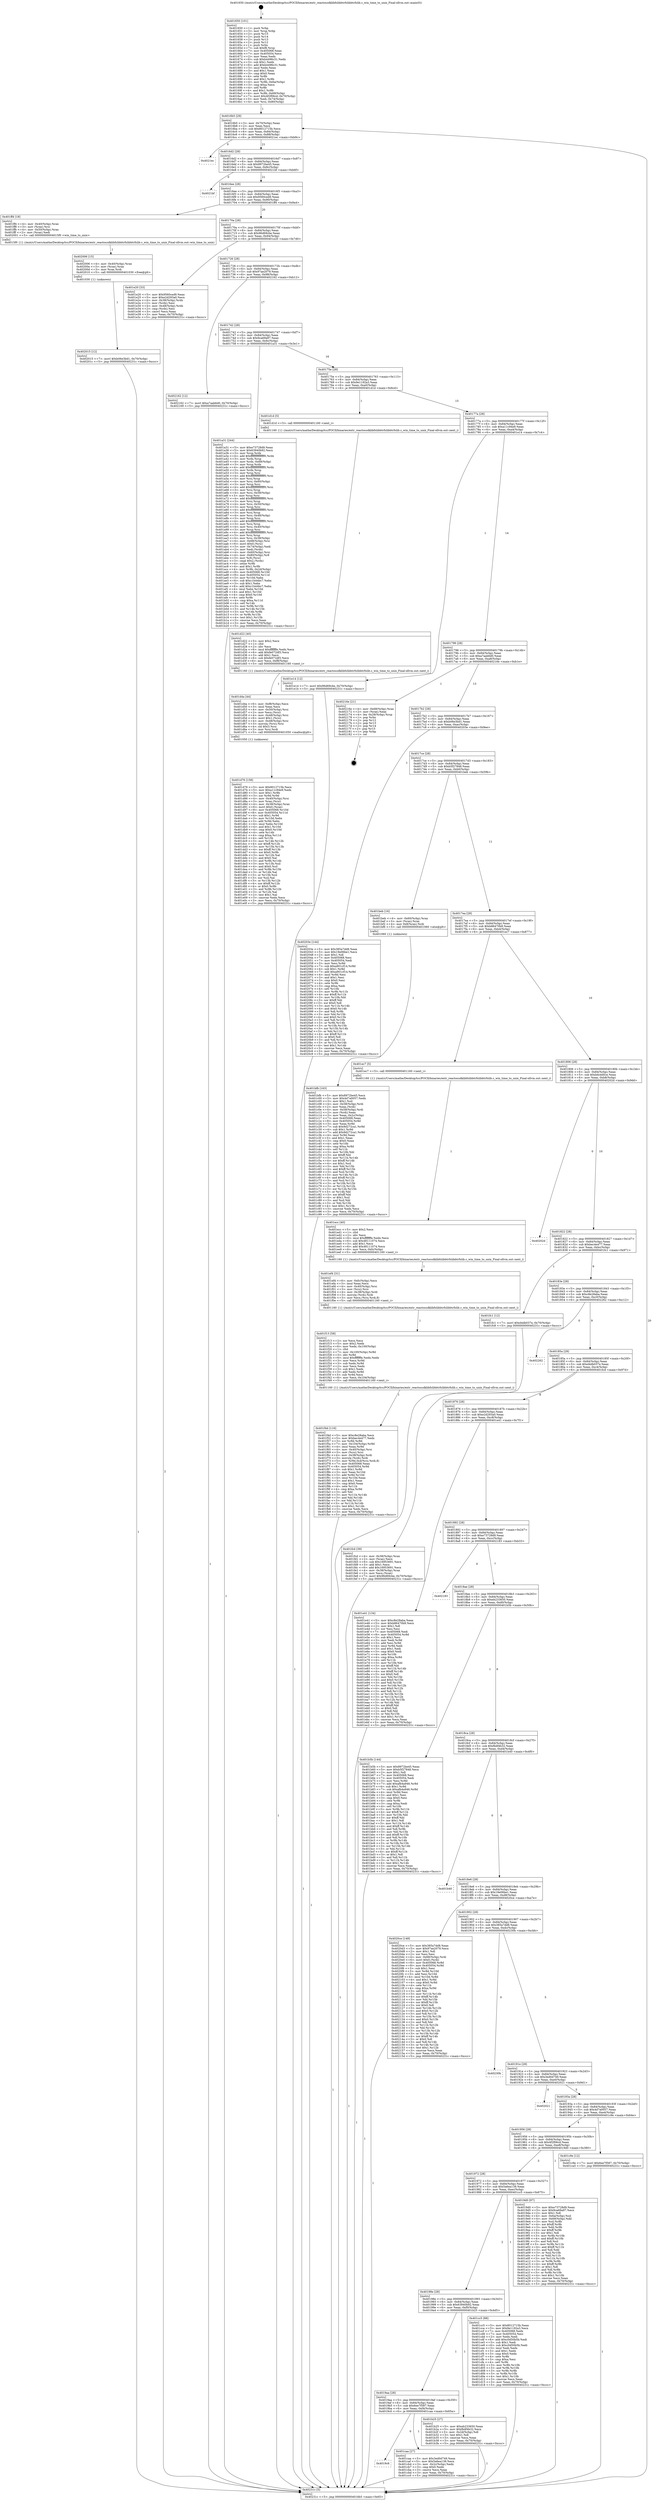 digraph "0x401650" {
  label = "0x401650 (/mnt/c/Users/mathe/Desktop/tcc/POCII/binaries/extr_reactossdklibfslibbtrfslibbtrfslib.c_win_time_to_unix_Final-ollvm.out::main(0))"
  labelloc = "t"
  node[shape=record]

  Entry [label="",width=0.3,height=0.3,shape=circle,fillcolor=black,style=filled]
  "0x4016b5" [label="{
     0x4016b5 [29]\l
     | [instrs]\l
     &nbsp;&nbsp;0x4016b5 \<+3\>: mov -0x70(%rbp),%eax\l
     &nbsp;&nbsp;0x4016b8 \<+2\>: mov %eax,%ecx\l
     &nbsp;&nbsp;0x4016ba \<+6\>: sub $0x8012715b,%ecx\l
     &nbsp;&nbsp;0x4016c0 \<+6\>: mov %eax,-0x84(%rbp)\l
     &nbsp;&nbsp;0x4016c6 \<+6\>: mov %ecx,-0x88(%rbp)\l
     &nbsp;&nbsp;0x4016cc \<+6\>: je 00000000004021ec \<main+0xb9c\>\l
  }"]
  "0x4021ec" [label="{
     0x4021ec\l
  }", style=dashed]
  "0x4016d2" [label="{
     0x4016d2 [28]\l
     | [instrs]\l
     &nbsp;&nbsp;0x4016d2 \<+5\>: jmp 00000000004016d7 \<main+0x87\>\l
     &nbsp;&nbsp;0x4016d7 \<+6\>: mov -0x84(%rbp),%eax\l
     &nbsp;&nbsp;0x4016dd \<+5\>: sub $0x8972be45,%eax\l
     &nbsp;&nbsp;0x4016e2 \<+6\>: mov %eax,-0x8c(%rbp)\l
     &nbsp;&nbsp;0x4016e8 \<+6\>: je 00000000004021bf \<main+0xb6f\>\l
  }"]
  Exit [label="",width=0.3,height=0.3,shape=circle,fillcolor=black,style=filled,peripheries=2]
  "0x4021bf" [label="{
     0x4021bf\l
  }", style=dashed]
  "0x4016ee" [label="{
     0x4016ee [28]\l
     | [instrs]\l
     &nbsp;&nbsp;0x4016ee \<+5\>: jmp 00000000004016f3 \<main+0xa3\>\l
     &nbsp;&nbsp;0x4016f3 \<+6\>: mov -0x84(%rbp),%eax\l
     &nbsp;&nbsp;0x4016f9 \<+5\>: sub $0x9560ced9,%eax\l
     &nbsp;&nbsp;0x4016fe \<+6\>: mov %eax,-0x90(%rbp)\l
     &nbsp;&nbsp;0x401704 \<+6\>: je 0000000000401ff4 \<main+0x9a4\>\l
  }"]
  "0x402015" [label="{
     0x402015 [12]\l
     | [instrs]\l
     &nbsp;&nbsp;0x402015 \<+7\>: movl $0xb06e3bd1,-0x70(%rbp)\l
     &nbsp;&nbsp;0x40201c \<+5\>: jmp 000000000040231c \<main+0xccc\>\l
  }"]
  "0x401ff4" [label="{
     0x401ff4 [18]\l
     | [instrs]\l
     &nbsp;&nbsp;0x401ff4 \<+4\>: mov -0x40(%rbp),%rax\l
     &nbsp;&nbsp;0x401ff8 \<+3\>: mov (%rax),%rsi\l
     &nbsp;&nbsp;0x401ffb \<+4\>: mov -0x50(%rbp),%rax\l
     &nbsp;&nbsp;0x401fff \<+2\>: mov (%rax),%edi\l
     &nbsp;&nbsp;0x402001 \<+5\>: call 00000000004015f0 \<win_time_to_unix\>\l
     | [calls]\l
     &nbsp;&nbsp;0x4015f0 \{1\} (/mnt/c/Users/mathe/Desktop/tcc/POCII/binaries/extr_reactossdklibfslibbtrfslibbtrfslib.c_win_time_to_unix_Final-ollvm.out::win_time_to_unix)\l
  }"]
  "0x40170a" [label="{
     0x40170a [28]\l
     | [instrs]\l
     &nbsp;&nbsp;0x40170a \<+5\>: jmp 000000000040170f \<main+0xbf\>\l
     &nbsp;&nbsp;0x40170f \<+6\>: mov -0x84(%rbp),%eax\l
     &nbsp;&nbsp;0x401715 \<+5\>: sub $0x96d69cbe,%eax\l
     &nbsp;&nbsp;0x40171a \<+6\>: mov %eax,-0x94(%rbp)\l
     &nbsp;&nbsp;0x401720 \<+6\>: je 0000000000401e20 \<main+0x7d0\>\l
  }"]
  "0x402006" [label="{
     0x402006 [15]\l
     | [instrs]\l
     &nbsp;&nbsp;0x402006 \<+4\>: mov -0x40(%rbp),%rax\l
     &nbsp;&nbsp;0x40200a \<+3\>: mov (%rax),%rax\l
     &nbsp;&nbsp;0x40200d \<+3\>: mov %rax,%rdi\l
     &nbsp;&nbsp;0x402010 \<+5\>: call 0000000000401030 \<free@plt\>\l
     | [calls]\l
     &nbsp;&nbsp;0x401030 \{1\} (unknown)\l
  }"]
  "0x401e20" [label="{
     0x401e20 [33]\l
     | [instrs]\l
     &nbsp;&nbsp;0x401e20 \<+5\>: mov $0x9560ced9,%eax\l
     &nbsp;&nbsp;0x401e25 \<+5\>: mov $0xe2d293a0,%ecx\l
     &nbsp;&nbsp;0x401e2a \<+4\>: mov -0x38(%rbp),%rdx\l
     &nbsp;&nbsp;0x401e2e \<+2\>: mov (%rdx),%esi\l
     &nbsp;&nbsp;0x401e30 \<+4\>: mov -0x48(%rbp),%rdx\l
     &nbsp;&nbsp;0x401e34 \<+2\>: cmp (%rdx),%esi\l
     &nbsp;&nbsp;0x401e36 \<+3\>: cmovl %ecx,%eax\l
     &nbsp;&nbsp;0x401e39 \<+3\>: mov %eax,-0x70(%rbp)\l
     &nbsp;&nbsp;0x401e3c \<+5\>: jmp 000000000040231c \<main+0xccc\>\l
  }"]
  "0x401726" [label="{
     0x401726 [28]\l
     | [instrs]\l
     &nbsp;&nbsp;0x401726 \<+5\>: jmp 000000000040172b \<main+0xdb\>\l
     &nbsp;&nbsp;0x40172b \<+6\>: mov -0x84(%rbp),%eax\l
     &nbsp;&nbsp;0x401731 \<+5\>: sub $0x97ae2079,%eax\l
     &nbsp;&nbsp;0x401736 \<+6\>: mov %eax,-0x98(%rbp)\l
     &nbsp;&nbsp;0x40173c \<+6\>: je 0000000000402162 \<main+0xb12\>\l
  }"]
  "0x401f4d" [label="{
     0x401f4d [116]\l
     | [instrs]\l
     &nbsp;&nbsp;0x401f4d \<+5\>: mov $0xc8e28aba,%ecx\l
     &nbsp;&nbsp;0x401f52 \<+5\>: mov $0xbec4e477,%edx\l
     &nbsp;&nbsp;0x401f57 \<+3\>: xor %r8d,%r8d\l
     &nbsp;&nbsp;0x401f5a \<+7\>: mov -0x104(%rbp),%r9d\l
     &nbsp;&nbsp;0x401f61 \<+4\>: imul %eax,%r9d\l
     &nbsp;&nbsp;0x401f65 \<+4\>: mov -0x40(%rbp),%rsi\l
     &nbsp;&nbsp;0x401f69 \<+3\>: mov (%rsi),%rsi\l
     &nbsp;&nbsp;0x401f6c \<+4\>: mov -0x38(%rbp),%rdi\l
     &nbsp;&nbsp;0x401f70 \<+3\>: movslq (%rdi),%rdi\l
     &nbsp;&nbsp;0x401f73 \<+5\>: mov %r9d,0x4(%rsi,%rdi,8)\l
     &nbsp;&nbsp;0x401f78 \<+7\>: mov 0x405068,%eax\l
     &nbsp;&nbsp;0x401f7f \<+8\>: mov 0x405054,%r9d\l
     &nbsp;&nbsp;0x401f87 \<+4\>: sub $0x1,%r8d\l
     &nbsp;&nbsp;0x401f8b \<+3\>: mov %eax,%r10d\l
     &nbsp;&nbsp;0x401f8e \<+3\>: add %r8d,%r10d\l
     &nbsp;&nbsp;0x401f91 \<+4\>: imul %r10d,%eax\l
     &nbsp;&nbsp;0x401f95 \<+3\>: and $0x1,%eax\l
     &nbsp;&nbsp;0x401f98 \<+3\>: cmp $0x0,%eax\l
     &nbsp;&nbsp;0x401f9b \<+4\>: sete %r11b\l
     &nbsp;&nbsp;0x401f9f \<+4\>: cmp $0xa,%r9d\l
     &nbsp;&nbsp;0x401fa3 \<+3\>: setl %bl\l
     &nbsp;&nbsp;0x401fa6 \<+3\>: mov %r11b,%r14b\l
     &nbsp;&nbsp;0x401fa9 \<+3\>: and %bl,%r14b\l
     &nbsp;&nbsp;0x401fac \<+3\>: xor %bl,%r11b\l
     &nbsp;&nbsp;0x401faf \<+3\>: or %r11b,%r14b\l
     &nbsp;&nbsp;0x401fb2 \<+4\>: test $0x1,%r14b\l
     &nbsp;&nbsp;0x401fb6 \<+3\>: cmovne %edx,%ecx\l
     &nbsp;&nbsp;0x401fb9 \<+3\>: mov %ecx,-0x70(%rbp)\l
     &nbsp;&nbsp;0x401fbc \<+5\>: jmp 000000000040231c \<main+0xccc\>\l
  }"]
  "0x402162" [label="{
     0x402162 [12]\l
     | [instrs]\l
     &nbsp;&nbsp;0x402162 \<+7\>: movl $0xa7aab6d0,-0x70(%rbp)\l
     &nbsp;&nbsp;0x402169 \<+5\>: jmp 000000000040231c \<main+0xccc\>\l
  }"]
  "0x401742" [label="{
     0x401742 [28]\l
     | [instrs]\l
     &nbsp;&nbsp;0x401742 \<+5\>: jmp 0000000000401747 \<main+0xf7\>\l
     &nbsp;&nbsp;0x401747 \<+6\>: mov -0x84(%rbp),%eax\l
     &nbsp;&nbsp;0x40174d \<+5\>: sub $0x9ca69a97,%eax\l
     &nbsp;&nbsp;0x401752 \<+6\>: mov %eax,-0x9c(%rbp)\l
     &nbsp;&nbsp;0x401758 \<+6\>: je 0000000000401a31 \<main+0x3e1\>\l
  }"]
  "0x401f13" [label="{
     0x401f13 [58]\l
     | [instrs]\l
     &nbsp;&nbsp;0x401f13 \<+2\>: xor %ecx,%ecx\l
     &nbsp;&nbsp;0x401f15 \<+5\>: mov $0x2,%edx\l
     &nbsp;&nbsp;0x401f1a \<+6\>: mov %edx,-0x100(%rbp)\l
     &nbsp;&nbsp;0x401f20 \<+1\>: cltd\l
     &nbsp;&nbsp;0x401f21 \<+7\>: mov -0x100(%rbp),%r8d\l
     &nbsp;&nbsp;0x401f28 \<+3\>: idiv %r8d\l
     &nbsp;&nbsp;0x401f2b \<+6\>: imul $0xfffffffe,%edx,%edx\l
     &nbsp;&nbsp;0x401f31 \<+3\>: mov %ecx,%r9d\l
     &nbsp;&nbsp;0x401f34 \<+3\>: sub %edx,%r9d\l
     &nbsp;&nbsp;0x401f37 \<+2\>: mov %ecx,%edx\l
     &nbsp;&nbsp;0x401f39 \<+3\>: sub $0x1,%edx\l
     &nbsp;&nbsp;0x401f3c \<+3\>: add %edx,%r9d\l
     &nbsp;&nbsp;0x401f3f \<+3\>: sub %r9d,%ecx\l
     &nbsp;&nbsp;0x401f42 \<+6\>: mov %ecx,-0x104(%rbp)\l
     &nbsp;&nbsp;0x401f48 \<+5\>: call 0000000000401160 \<next_i\>\l
     | [calls]\l
     &nbsp;&nbsp;0x401160 \{1\} (/mnt/c/Users/mathe/Desktop/tcc/POCII/binaries/extr_reactossdklibfslibbtrfslibbtrfslib.c_win_time_to_unix_Final-ollvm.out::next_i)\l
  }"]
  "0x401a31" [label="{
     0x401a31 [244]\l
     | [instrs]\l
     &nbsp;&nbsp;0x401a31 \<+5\>: mov $0xe73728d9,%eax\l
     &nbsp;&nbsp;0x401a36 \<+5\>: mov $0x63940b92,%ecx\l
     &nbsp;&nbsp;0x401a3b \<+3\>: mov %rsp,%rdx\l
     &nbsp;&nbsp;0x401a3e \<+4\>: add $0xfffffffffffffff0,%rdx\l
     &nbsp;&nbsp;0x401a42 \<+3\>: mov %rdx,%rsp\l
     &nbsp;&nbsp;0x401a45 \<+4\>: mov %rdx,-0x68(%rbp)\l
     &nbsp;&nbsp;0x401a49 \<+3\>: mov %rsp,%rdx\l
     &nbsp;&nbsp;0x401a4c \<+4\>: add $0xfffffffffffffff0,%rdx\l
     &nbsp;&nbsp;0x401a50 \<+3\>: mov %rdx,%rsp\l
     &nbsp;&nbsp;0x401a53 \<+3\>: mov %rsp,%rsi\l
     &nbsp;&nbsp;0x401a56 \<+4\>: add $0xfffffffffffffff0,%rsi\l
     &nbsp;&nbsp;0x401a5a \<+3\>: mov %rsi,%rsp\l
     &nbsp;&nbsp;0x401a5d \<+4\>: mov %rsi,-0x60(%rbp)\l
     &nbsp;&nbsp;0x401a61 \<+3\>: mov %rsp,%rsi\l
     &nbsp;&nbsp;0x401a64 \<+4\>: add $0xfffffffffffffff0,%rsi\l
     &nbsp;&nbsp;0x401a68 \<+3\>: mov %rsi,%rsp\l
     &nbsp;&nbsp;0x401a6b \<+4\>: mov %rsi,-0x58(%rbp)\l
     &nbsp;&nbsp;0x401a6f \<+3\>: mov %rsp,%rsi\l
     &nbsp;&nbsp;0x401a72 \<+4\>: add $0xfffffffffffffff0,%rsi\l
     &nbsp;&nbsp;0x401a76 \<+3\>: mov %rsi,%rsp\l
     &nbsp;&nbsp;0x401a79 \<+4\>: mov %rsi,-0x50(%rbp)\l
     &nbsp;&nbsp;0x401a7d \<+3\>: mov %rsp,%rsi\l
     &nbsp;&nbsp;0x401a80 \<+4\>: add $0xfffffffffffffff0,%rsi\l
     &nbsp;&nbsp;0x401a84 \<+3\>: mov %rsi,%rsp\l
     &nbsp;&nbsp;0x401a87 \<+4\>: mov %rsi,-0x48(%rbp)\l
     &nbsp;&nbsp;0x401a8b \<+3\>: mov %rsp,%rsi\l
     &nbsp;&nbsp;0x401a8e \<+4\>: add $0xfffffffffffffff0,%rsi\l
     &nbsp;&nbsp;0x401a92 \<+3\>: mov %rsi,%rsp\l
     &nbsp;&nbsp;0x401a95 \<+4\>: mov %rsi,-0x40(%rbp)\l
     &nbsp;&nbsp;0x401a99 \<+3\>: mov %rsp,%rsi\l
     &nbsp;&nbsp;0x401a9c \<+4\>: add $0xfffffffffffffff0,%rsi\l
     &nbsp;&nbsp;0x401aa0 \<+3\>: mov %rsi,%rsp\l
     &nbsp;&nbsp;0x401aa3 \<+4\>: mov %rsi,-0x38(%rbp)\l
     &nbsp;&nbsp;0x401aa7 \<+4\>: mov -0x68(%rbp),%rsi\l
     &nbsp;&nbsp;0x401aab \<+6\>: movl $0x0,(%rsi)\l
     &nbsp;&nbsp;0x401ab1 \<+3\>: mov -0x74(%rbp),%edi\l
     &nbsp;&nbsp;0x401ab4 \<+2\>: mov %edi,(%rdx)\l
     &nbsp;&nbsp;0x401ab6 \<+4\>: mov -0x60(%rbp),%rsi\l
     &nbsp;&nbsp;0x401aba \<+4\>: mov -0x80(%rbp),%r8\l
     &nbsp;&nbsp;0x401abe \<+3\>: mov %r8,(%rsi)\l
     &nbsp;&nbsp;0x401ac1 \<+3\>: cmpl $0x2,(%rdx)\l
     &nbsp;&nbsp;0x401ac4 \<+4\>: setne %r9b\l
     &nbsp;&nbsp;0x401ac8 \<+4\>: and $0x1,%r9b\l
     &nbsp;&nbsp;0x401acc \<+4\>: mov %r9b,-0x2d(%rbp)\l
     &nbsp;&nbsp;0x401ad0 \<+8\>: mov 0x405068,%r10d\l
     &nbsp;&nbsp;0x401ad8 \<+8\>: mov 0x405054,%r11d\l
     &nbsp;&nbsp;0x401ae0 \<+3\>: mov %r10d,%ebx\l
     &nbsp;&nbsp;0x401ae3 \<+6\>: sub $0xc1b44bc7,%ebx\l
     &nbsp;&nbsp;0x401ae9 \<+3\>: sub $0x1,%ebx\l
     &nbsp;&nbsp;0x401aec \<+6\>: add $0xc1b44bc7,%ebx\l
     &nbsp;&nbsp;0x401af2 \<+4\>: imul %ebx,%r10d\l
     &nbsp;&nbsp;0x401af6 \<+4\>: and $0x1,%r10d\l
     &nbsp;&nbsp;0x401afa \<+4\>: cmp $0x0,%r10d\l
     &nbsp;&nbsp;0x401afe \<+4\>: sete %r9b\l
     &nbsp;&nbsp;0x401b02 \<+4\>: cmp $0xa,%r11d\l
     &nbsp;&nbsp;0x401b06 \<+4\>: setl %r14b\l
     &nbsp;&nbsp;0x401b0a \<+3\>: mov %r9b,%r15b\l
     &nbsp;&nbsp;0x401b0d \<+3\>: and %r14b,%r15b\l
     &nbsp;&nbsp;0x401b10 \<+3\>: xor %r14b,%r9b\l
     &nbsp;&nbsp;0x401b13 \<+3\>: or %r9b,%r15b\l
     &nbsp;&nbsp;0x401b16 \<+4\>: test $0x1,%r15b\l
     &nbsp;&nbsp;0x401b1a \<+3\>: cmovne %ecx,%eax\l
     &nbsp;&nbsp;0x401b1d \<+3\>: mov %eax,-0x70(%rbp)\l
     &nbsp;&nbsp;0x401b20 \<+5\>: jmp 000000000040231c \<main+0xccc\>\l
  }"]
  "0x40175e" [label="{
     0x40175e [28]\l
     | [instrs]\l
     &nbsp;&nbsp;0x40175e \<+5\>: jmp 0000000000401763 \<main+0x113\>\l
     &nbsp;&nbsp;0x401763 \<+6\>: mov -0x84(%rbp),%eax\l
     &nbsp;&nbsp;0x401769 \<+5\>: sub $0x9e1192a3,%eax\l
     &nbsp;&nbsp;0x40176e \<+6\>: mov %eax,-0xa0(%rbp)\l
     &nbsp;&nbsp;0x401774 \<+6\>: je 0000000000401d1d \<main+0x6cd\>\l
  }"]
  "0x401ef4" [label="{
     0x401ef4 [31]\l
     | [instrs]\l
     &nbsp;&nbsp;0x401ef4 \<+6\>: mov -0xfc(%rbp),%ecx\l
     &nbsp;&nbsp;0x401efa \<+3\>: imul %eax,%ecx\l
     &nbsp;&nbsp;0x401efd \<+4\>: mov -0x40(%rbp),%rsi\l
     &nbsp;&nbsp;0x401f01 \<+3\>: mov (%rsi),%rsi\l
     &nbsp;&nbsp;0x401f04 \<+4\>: mov -0x38(%rbp),%rdi\l
     &nbsp;&nbsp;0x401f08 \<+3\>: movslq (%rdi),%rdi\l
     &nbsp;&nbsp;0x401f0b \<+3\>: mov %ecx,(%rsi,%rdi,8)\l
     &nbsp;&nbsp;0x401f0e \<+5\>: call 0000000000401160 \<next_i\>\l
     | [calls]\l
     &nbsp;&nbsp;0x401160 \{1\} (/mnt/c/Users/mathe/Desktop/tcc/POCII/binaries/extr_reactossdklibfslibbtrfslibbtrfslib.c_win_time_to_unix_Final-ollvm.out::next_i)\l
  }"]
  "0x401d1d" [label="{
     0x401d1d [5]\l
     | [instrs]\l
     &nbsp;&nbsp;0x401d1d \<+5\>: call 0000000000401160 \<next_i\>\l
     | [calls]\l
     &nbsp;&nbsp;0x401160 \{1\} (/mnt/c/Users/mathe/Desktop/tcc/POCII/binaries/extr_reactossdklibfslibbtrfslibbtrfslib.c_win_time_to_unix_Final-ollvm.out::next_i)\l
  }"]
  "0x40177a" [label="{
     0x40177a [28]\l
     | [instrs]\l
     &nbsp;&nbsp;0x40177a \<+5\>: jmp 000000000040177f \<main+0x12f\>\l
     &nbsp;&nbsp;0x40177f \<+6\>: mov -0x84(%rbp),%eax\l
     &nbsp;&nbsp;0x401785 \<+5\>: sub $0xa11c94e9,%eax\l
     &nbsp;&nbsp;0x40178a \<+6\>: mov %eax,-0xa4(%rbp)\l
     &nbsp;&nbsp;0x401790 \<+6\>: je 0000000000401e14 \<main+0x7c4\>\l
  }"]
  "0x401ecc" [label="{
     0x401ecc [40]\l
     | [instrs]\l
     &nbsp;&nbsp;0x401ecc \<+5\>: mov $0x2,%ecx\l
     &nbsp;&nbsp;0x401ed1 \<+1\>: cltd\l
     &nbsp;&nbsp;0x401ed2 \<+2\>: idiv %ecx\l
     &nbsp;&nbsp;0x401ed4 \<+6\>: imul $0xfffffffe,%edx,%ecx\l
     &nbsp;&nbsp;0x401eda \<+6\>: sub $0x48111074,%ecx\l
     &nbsp;&nbsp;0x401ee0 \<+3\>: add $0x1,%ecx\l
     &nbsp;&nbsp;0x401ee3 \<+6\>: add $0x48111074,%ecx\l
     &nbsp;&nbsp;0x401ee9 \<+6\>: mov %ecx,-0xfc(%rbp)\l
     &nbsp;&nbsp;0x401eef \<+5\>: call 0000000000401160 \<next_i\>\l
     | [calls]\l
     &nbsp;&nbsp;0x401160 \{1\} (/mnt/c/Users/mathe/Desktop/tcc/POCII/binaries/extr_reactossdklibfslibbtrfslibbtrfslib.c_win_time_to_unix_Final-ollvm.out::next_i)\l
  }"]
  "0x401e14" [label="{
     0x401e14 [12]\l
     | [instrs]\l
     &nbsp;&nbsp;0x401e14 \<+7\>: movl $0x96d69cbe,-0x70(%rbp)\l
     &nbsp;&nbsp;0x401e1b \<+5\>: jmp 000000000040231c \<main+0xccc\>\l
  }"]
  "0x401796" [label="{
     0x401796 [28]\l
     | [instrs]\l
     &nbsp;&nbsp;0x401796 \<+5\>: jmp 000000000040179b \<main+0x14b\>\l
     &nbsp;&nbsp;0x40179b \<+6\>: mov -0x84(%rbp),%eax\l
     &nbsp;&nbsp;0x4017a1 \<+5\>: sub $0xa7aab6d0,%eax\l
     &nbsp;&nbsp;0x4017a6 \<+6\>: mov %eax,-0xa8(%rbp)\l
     &nbsp;&nbsp;0x4017ac \<+6\>: je 000000000040216e \<main+0xb1e\>\l
  }"]
  "0x401d76" [label="{
     0x401d76 [158]\l
     | [instrs]\l
     &nbsp;&nbsp;0x401d76 \<+5\>: mov $0x8012715b,%ecx\l
     &nbsp;&nbsp;0x401d7b \<+5\>: mov $0xa11c94e9,%edx\l
     &nbsp;&nbsp;0x401d80 \<+3\>: mov $0x1,%r8b\l
     &nbsp;&nbsp;0x401d83 \<+3\>: xor %r9d,%r9d\l
     &nbsp;&nbsp;0x401d86 \<+4\>: mov -0x40(%rbp),%rsi\l
     &nbsp;&nbsp;0x401d8a \<+3\>: mov %rax,(%rsi)\l
     &nbsp;&nbsp;0x401d8d \<+4\>: mov -0x38(%rbp),%rax\l
     &nbsp;&nbsp;0x401d91 \<+6\>: movl $0x0,(%rax)\l
     &nbsp;&nbsp;0x401d97 \<+8\>: mov 0x405068,%r10d\l
     &nbsp;&nbsp;0x401d9f \<+8\>: mov 0x405054,%r11d\l
     &nbsp;&nbsp;0x401da7 \<+4\>: sub $0x1,%r9d\l
     &nbsp;&nbsp;0x401dab \<+3\>: mov %r10d,%ebx\l
     &nbsp;&nbsp;0x401dae \<+3\>: add %r9d,%ebx\l
     &nbsp;&nbsp;0x401db1 \<+4\>: imul %ebx,%r10d\l
     &nbsp;&nbsp;0x401db5 \<+4\>: and $0x1,%r10d\l
     &nbsp;&nbsp;0x401db9 \<+4\>: cmp $0x0,%r10d\l
     &nbsp;&nbsp;0x401dbd \<+4\>: sete %r14b\l
     &nbsp;&nbsp;0x401dc1 \<+4\>: cmp $0xa,%r11d\l
     &nbsp;&nbsp;0x401dc5 \<+4\>: setl %r15b\l
     &nbsp;&nbsp;0x401dc9 \<+3\>: mov %r14b,%r12b\l
     &nbsp;&nbsp;0x401dcc \<+4\>: xor $0xff,%r12b\l
     &nbsp;&nbsp;0x401dd0 \<+3\>: mov %r15b,%r13b\l
     &nbsp;&nbsp;0x401dd3 \<+4\>: xor $0xff,%r13b\l
     &nbsp;&nbsp;0x401dd7 \<+4\>: xor $0x0,%r8b\l
     &nbsp;&nbsp;0x401ddb \<+3\>: mov %r12b,%al\l
     &nbsp;&nbsp;0x401dde \<+2\>: and $0x0,%al\l
     &nbsp;&nbsp;0x401de0 \<+3\>: and %r8b,%r14b\l
     &nbsp;&nbsp;0x401de3 \<+3\>: mov %r13b,%sil\l
     &nbsp;&nbsp;0x401de6 \<+4\>: and $0x0,%sil\l
     &nbsp;&nbsp;0x401dea \<+3\>: and %r8b,%r15b\l
     &nbsp;&nbsp;0x401ded \<+3\>: or %r14b,%al\l
     &nbsp;&nbsp;0x401df0 \<+3\>: or %r15b,%sil\l
     &nbsp;&nbsp;0x401df3 \<+3\>: xor %sil,%al\l
     &nbsp;&nbsp;0x401df6 \<+3\>: or %r13b,%r12b\l
     &nbsp;&nbsp;0x401df9 \<+4\>: xor $0xff,%r12b\l
     &nbsp;&nbsp;0x401dfd \<+4\>: or $0x0,%r8b\l
     &nbsp;&nbsp;0x401e01 \<+3\>: and %r8b,%r12b\l
     &nbsp;&nbsp;0x401e04 \<+3\>: or %r12b,%al\l
     &nbsp;&nbsp;0x401e07 \<+2\>: test $0x1,%al\l
     &nbsp;&nbsp;0x401e09 \<+3\>: cmovne %edx,%ecx\l
     &nbsp;&nbsp;0x401e0c \<+3\>: mov %ecx,-0x70(%rbp)\l
     &nbsp;&nbsp;0x401e0f \<+5\>: jmp 000000000040231c \<main+0xccc\>\l
  }"]
  "0x40216e" [label="{
     0x40216e [21]\l
     | [instrs]\l
     &nbsp;&nbsp;0x40216e \<+4\>: mov -0x68(%rbp),%rax\l
     &nbsp;&nbsp;0x402172 \<+2\>: mov (%rax),%eax\l
     &nbsp;&nbsp;0x402174 \<+4\>: lea -0x28(%rbp),%rsp\l
     &nbsp;&nbsp;0x402178 \<+1\>: pop %rbx\l
     &nbsp;&nbsp;0x402179 \<+2\>: pop %r12\l
     &nbsp;&nbsp;0x40217b \<+2\>: pop %r13\l
     &nbsp;&nbsp;0x40217d \<+2\>: pop %r14\l
     &nbsp;&nbsp;0x40217f \<+2\>: pop %r15\l
     &nbsp;&nbsp;0x402181 \<+1\>: pop %rbp\l
     &nbsp;&nbsp;0x402182 \<+1\>: ret\l
  }"]
  "0x4017b2" [label="{
     0x4017b2 [28]\l
     | [instrs]\l
     &nbsp;&nbsp;0x4017b2 \<+5\>: jmp 00000000004017b7 \<main+0x167\>\l
     &nbsp;&nbsp;0x4017b7 \<+6\>: mov -0x84(%rbp),%eax\l
     &nbsp;&nbsp;0x4017bd \<+5\>: sub $0xb06e3bd1,%eax\l
     &nbsp;&nbsp;0x4017c2 \<+6\>: mov %eax,-0xac(%rbp)\l
     &nbsp;&nbsp;0x4017c8 \<+6\>: je 000000000040203e \<main+0x9ee\>\l
  }"]
  "0x401d4a" [label="{
     0x401d4a [44]\l
     | [instrs]\l
     &nbsp;&nbsp;0x401d4a \<+6\>: mov -0xf8(%rbp),%ecx\l
     &nbsp;&nbsp;0x401d50 \<+3\>: imul %eax,%ecx\l
     &nbsp;&nbsp;0x401d53 \<+4\>: mov -0x50(%rbp),%rsi\l
     &nbsp;&nbsp;0x401d57 \<+2\>: mov %ecx,(%rsi)\l
     &nbsp;&nbsp;0x401d59 \<+4\>: mov -0x48(%rbp),%rsi\l
     &nbsp;&nbsp;0x401d5d \<+6\>: movl $0x1,(%rsi)\l
     &nbsp;&nbsp;0x401d63 \<+4\>: mov -0x48(%rbp),%rsi\l
     &nbsp;&nbsp;0x401d67 \<+3\>: movslq (%rsi),%rsi\l
     &nbsp;&nbsp;0x401d6a \<+4\>: shl $0x3,%rsi\l
     &nbsp;&nbsp;0x401d6e \<+3\>: mov %rsi,%rdi\l
     &nbsp;&nbsp;0x401d71 \<+5\>: call 0000000000401050 \<malloc@plt\>\l
     | [calls]\l
     &nbsp;&nbsp;0x401050 \{1\} (unknown)\l
  }"]
  "0x40203e" [label="{
     0x40203e [144]\l
     | [instrs]\l
     &nbsp;&nbsp;0x40203e \<+5\>: mov $0x385a7dd8,%eax\l
     &nbsp;&nbsp;0x402043 \<+5\>: mov $0x19e06be1,%ecx\l
     &nbsp;&nbsp;0x402048 \<+2\>: mov $0x1,%dl\l
     &nbsp;&nbsp;0x40204a \<+7\>: mov 0x405068,%esi\l
     &nbsp;&nbsp;0x402051 \<+7\>: mov 0x405054,%edi\l
     &nbsp;&nbsp;0x402058 \<+3\>: mov %esi,%r8d\l
     &nbsp;&nbsp;0x40205b \<+7\>: sub $0xa901cf14,%r8d\l
     &nbsp;&nbsp;0x402062 \<+4\>: sub $0x1,%r8d\l
     &nbsp;&nbsp;0x402066 \<+7\>: add $0xa901cf14,%r8d\l
     &nbsp;&nbsp;0x40206d \<+4\>: imul %r8d,%esi\l
     &nbsp;&nbsp;0x402071 \<+3\>: and $0x1,%esi\l
     &nbsp;&nbsp;0x402074 \<+3\>: cmp $0x0,%esi\l
     &nbsp;&nbsp;0x402077 \<+4\>: sete %r9b\l
     &nbsp;&nbsp;0x40207b \<+3\>: cmp $0xa,%edi\l
     &nbsp;&nbsp;0x40207e \<+4\>: setl %r10b\l
     &nbsp;&nbsp;0x402082 \<+3\>: mov %r9b,%r11b\l
     &nbsp;&nbsp;0x402085 \<+4\>: xor $0xff,%r11b\l
     &nbsp;&nbsp;0x402089 \<+3\>: mov %r10b,%bl\l
     &nbsp;&nbsp;0x40208c \<+3\>: xor $0xff,%bl\l
     &nbsp;&nbsp;0x40208f \<+3\>: xor $0x0,%dl\l
     &nbsp;&nbsp;0x402092 \<+3\>: mov %r11b,%r14b\l
     &nbsp;&nbsp;0x402095 \<+4\>: and $0x0,%r14b\l
     &nbsp;&nbsp;0x402099 \<+3\>: and %dl,%r9b\l
     &nbsp;&nbsp;0x40209c \<+3\>: mov %bl,%r15b\l
     &nbsp;&nbsp;0x40209f \<+4\>: and $0x0,%r15b\l
     &nbsp;&nbsp;0x4020a3 \<+3\>: and %dl,%r10b\l
     &nbsp;&nbsp;0x4020a6 \<+3\>: or %r9b,%r14b\l
     &nbsp;&nbsp;0x4020a9 \<+3\>: or %r10b,%r15b\l
     &nbsp;&nbsp;0x4020ac \<+3\>: xor %r15b,%r14b\l
     &nbsp;&nbsp;0x4020af \<+3\>: or %bl,%r11b\l
     &nbsp;&nbsp;0x4020b2 \<+4\>: xor $0xff,%r11b\l
     &nbsp;&nbsp;0x4020b6 \<+3\>: or $0x0,%dl\l
     &nbsp;&nbsp;0x4020b9 \<+3\>: and %dl,%r11b\l
     &nbsp;&nbsp;0x4020bc \<+3\>: or %r11b,%r14b\l
     &nbsp;&nbsp;0x4020bf \<+4\>: test $0x1,%r14b\l
     &nbsp;&nbsp;0x4020c3 \<+3\>: cmovne %ecx,%eax\l
     &nbsp;&nbsp;0x4020c6 \<+3\>: mov %eax,-0x70(%rbp)\l
     &nbsp;&nbsp;0x4020c9 \<+5\>: jmp 000000000040231c \<main+0xccc\>\l
  }"]
  "0x4017ce" [label="{
     0x4017ce [28]\l
     | [instrs]\l
     &nbsp;&nbsp;0x4017ce \<+5\>: jmp 00000000004017d3 \<main+0x183\>\l
     &nbsp;&nbsp;0x4017d3 \<+6\>: mov -0x84(%rbp),%eax\l
     &nbsp;&nbsp;0x4017d9 \<+5\>: sub $0xb5f27848,%eax\l
     &nbsp;&nbsp;0x4017de \<+6\>: mov %eax,-0xb0(%rbp)\l
     &nbsp;&nbsp;0x4017e4 \<+6\>: je 0000000000401beb \<main+0x59b\>\l
  }"]
  "0x401d22" [label="{
     0x401d22 [40]\l
     | [instrs]\l
     &nbsp;&nbsp;0x401d22 \<+5\>: mov $0x2,%ecx\l
     &nbsp;&nbsp;0x401d27 \<+1\>: cltd\l
     &nbsp;&nbsp;0x401d28 \<+2\>: idiv %ecx\l
     &nbsp;&nbsp;0x401d2a \<+6\>: imul $0xfffffffe,%edx,%ecx\l
     &nbsp;&nbsp;0x401d30 \<+6\>: add $0xfe072df3,%ecx\l
     &nbsp;&nbsp;0x401d36 \<+3\>: add $0x1,%ecx\l
     &nbsp;&nbsp;0x401d39 \<+6\>: sub $0xfe072df3,%ecx\l
     &nbsp;&nbsp;0x401d3f \<+6\>: mov %ecx,-0xf8(%rbp)\l
     &nbsp;&nbsp;0x401d45 \<+5\>: call 0000000000401160 \<next_i\>\l
     | [calls]\l
     &nbsp;&nbsp;0x401160 \{1\} (/mnt/c/Users/mathe/Desktop/tcc/POCII/binaries/extr_reactossdklibfslibbtrfslibbtrfslib.c_win_time_to_unix_Final-ollvm.out::next_i)\l
  }"]
  "0x401beb" [label="{
     0x401beb [16]\l
     | [instrs]\l
     &nbsp;&nbsp;0x401beb \<+4\>: mov -0x60(%rbp),%rax\l
     &nbsp;&nbsp;0x401bef \<+3\>: mov (%rax),%rax\l
     &nbsp;&nbsp;0x401bf2 \<+4\>: mov 0x8(%rax),%rdi\l
     &nbsp;&nbsp;0x401bf6 \<+5\>: call 0000000000401060 \<atoi@plt\>\l
     | [calls]\l
     &nbsp;&nbsp;0x401060 \{1\} (unknown)\l
  }"]
  "0x4017ea" [label="{
     0x4017ea [28]\l
     | [instrs]\l
     &nbsp;&nbsp;0x4017ea \<+5\>: jmp 00000000004017ef \<main+0x19f\>\l
     &nbsp;&nbsp;0x4017ef \<+6\>: mov -0x84(%rbp),%eax\l
     &nbsp;&nbsp;0x4017f5 \<+5\>: sub $0xb86470b9,%eax\l
     &nbsp;&nbsp;0x4017fa \<+6\>: mov %eax,-0xb4(%rbp)\l
     &nbsp;&nbsp;0x401800 \<+6\>: je 0000000000401ec7 \<main+0x877\>\l
  }"]
  "0x4019c6" [label="{
     0x4019c6\l
  }", style=dashed]
  "0x401ec7" [label="{
     0x401ec7 [5]\l
     | [instrs]\l
     &nbsp;&nbsp;0x401ec7 \<+5\>: call 0000000000401160 \<next_i\>\l
     | [calls]\l
     &nbsp;&nbsp;0x401160 \{1\} (/mnt/c/Users/mathe/Desktop/tcc/POCII/binaries/extr_reactossdklibfslibbtrfslibbtrfslib.c_win_time_to_unix_Final-ollvm.out::next_i)\l
  }"]
  "0x401806" [label="{
     0x401806 [28]\l
     | [instrs]\l
     &nbsp;&nbsp;0x401806 \<+5\>: jmp 000000000040180b \<main+0x1bb\>\l
     &nbsp;&nbsp;0x40180b \<+6\>: mov -0x84(%rbp),%eax\l
     &nbsp;&nbsp;0x401811 \<+5\>: sub $0xbdcdd0ce,%eax\l
     &nbsp;&nbsp;0x401816 \<+6\>: mov %eax,-0xb8(%rbp)\l
     &nbsp;&nbsp;0x40181c \<+6\>: je 000000000040202d \<main+0x9dd\>\l
  }"]
  "0x401caa" [label="{
     0x401caa [27]\l
     | [instrs]\l
     &nbsp;&nbsp;0x401caa \<+5\>: mov $0x3ed0d749,%eax\l
     &nbsp;&nbsp;0x401caf \<+5\>: mov $0x5a6ea139,%ecx\l
     &nbsp;&nbsp;0x401cb4 \<+3\>: mov -0x2c(%rbp),%edx\l
     &nbsp;&nbsp;0x401cb7 \<+3\>: cmp $0x0,%edx\l
     &nbsp;&nbsp;0x401cba \<+3\>: cmove %ecx,%eax\l
     &nbsp;&nbsp;0x401cbd \<+3\>: mov %eax,-0x70(%rbp)\l
     &nbsp;&nbsp;0x401cc0 \<+5\>: jmp 000000000040231c \<main+0xccc\>\l
  }"]
  "0x40202d" [label="{
     0x40202d\l
  }", style=dashed]
  "0x401822" [label="{
     0x401822 [28]\l
     | [instrs]\l
     &nbsp;&nbsp;0x401822 \<+5\>: jmp 0000000000401827 \<main+0x1d7\>\l
     &nbsp;&nbsp;0x401827 \<+6\>: mov -0x84(%rbp),%eax\l
     &nbsp;&nbsp;0x40182d \<+5\>: sub $0xbec4e477,%eax\l
     &nbsp;&nbsp;0x401832 \<+6\>: mov %eax,-0xbc(%rbp)\l
     &nbsp;&nbsp;0x401838 \<+6\>: je 0000000000401fc1 \<main+0x971\>\l
  }"]
  "0x401bfb" [label="{
     0x401bfb [163]\l
     | [instrs]\l
     &nbsp;&nbsp;0x401bfb \<+5\>: mov $0x8972be45,%ecx\l
     &nbsp;&nbsp;0x401c00 \<+5\>: mov $0x4d7a0057,%edx\l
     &nbsp;&nbsp;0x401c05 \<+3\>: mov $0x1,%sil\l
     &nbsp;&nbsp;0x401c08 \<+4\>: mov -0x58(%rbp),%rdi\l
     &nbsp;&nbsp;0x401c0c \<+2\>: mov %eax,(%rdi)\l
     &nbsp;&nbsp;0x401c0e \<+4\>: mov -0x58(%rbp),%rdi\l
     &nbsp;&nbsp;0x401c12 \<+2\>: mov (%rdi),%eax\l
     &nbsp;&nbsp;0x401c14 \<+3\>: mov %eax,-0x2c(%rbp)\l
     &nbsp;&nbsp;0x401c17 \<+7\>: mov 0x405068,%eax\l
     &nbsp;&nbsp;0x401c1e \<+8\>: mov 0x405054,%r8d\l
     &nbsp;&nbsp;0x401c26 \<+3\>: mov %eax,%r9d\l
     &nbsp;&nbsp;0x401c29 \<+7\>: sub $0x9d272ca1,%r9d\l
     &nbsp;&nbsp;0x401c30 \<+4\>: sub $0x1,%r9d\l
     &nbsp;&nbsp;0x401c34 \<+7\>: add $0x9d272ca1,%r9d\l
     &nbsp;&nbsp;0x401c3b \<+4\>: imul %r9d,%eax\l
     &nbsp;&nbsp;0x401c3f \<+3\>: and $0x1,%eax\l
     &nbsp;&nbsp;0x401c42 \<+3\>: cmp $0x0,%eax\l
     &nbsp;&nbsp;0x401c45 \<+4\>: sete %r10b\l
     &nbsp;&nbsp;0x401c49 \<+4\>: cmp $0xa,%r8d\l
     &nbsp;&nbsp;0x401c4d \<+4\>: setl %r11b\l
     &nbsp;&nbsp;0x401c51 \<+3\>: mov %r10b,%bl\l
     &nbsp;&nbsp;0x401c54 \<+3\>: xor $0xff,%bl\l
     &nbsp;&nbsp;0x401c57 \<+3\>: mov %r11b,%r14b\l
     &nbsp;&nbsp;0x401c5a \<+4\>: xor $0xff,%r14b\l
     &nbsp;&nbsp;0x401c5e \<+4\>: xor $0x1,%sil\l
     &nbsp;&nbsp;0x401c62 \<+3\>: mov %bl,%r15b\l
     &nbsp;&nbsp;0x401c65 \<+4\>: and $0xff,%r15b\l
     &nbsp;&nbsp;0x401c69 \<+3\>: and %sil,%r10b\l
     &nbsp;&nbsp;0x401c6c \<+3\>: mov %r14b,%r12b\l
     &nbsp;&nbsp;0x401c6f \<+4\>: and $0xff,%r12b\l
     &nbsp;&nbsp;0x401c73 \<+3\>: and %sil,%r11b\l
     &nbsp;&nbsp;0x401c76 \<+3\>: or %r10b,%r15b\l
     &nbsp;&nbsp;0x401c79 \<+3\>: or %r11b,%r12b\l
     &nbsp;&nbsp;0x401c7c \<+3\>: xor %r12b,%r15b\l
     &nbsp;&nbsp;0x401c7f \<+3\>: or %r14b,%bl\l
     &nbsp;&nbsp;0x401c82 \<+3\>: xor $0xff,%bl\l
     &nbsp;&nbsp;0x401c85 \<+4\>: or $0x1,%sil\l
     &nbsp;&nbsp;0x401c89 \<+3\>: and %sil,%bl\l
     &nbsp;&nbsp;0x401c8c \<+3\>: or %bl,%r15b\l
     &nbsp;&nbsp;0x401c8f \<+4\>: test $0x1,%r15b\l
     &nbsp;&nbsp;0x401c93 \<+3\>: cmovne %edx,%ecx\l
     &nbsp;&nbsp;0x401c96 \<+3\>: mov %ecx,-0x70(%rbp)\l
     &nbsp;&nbsp;0x401c99 \<+5\>: jmp 000000000040231c \<main+0xccc\>\l
  }"]
  "0x401fc1" [label="{
     0x401fc1 [12]\l
     | [instrs]\l
     &nbsp;&nbsp;0x401fc1 \<+7\>: movl $0xd4db037e,-0x70(%rbp)\l
     &nbsp;&nbsp;0x401fc8 \<+5\>: jmp 000000000040231c \<main+0xccc\>\l
  }"]
  "0x40183e" [label="{
     0x40183e [28]\l
     | [instrs]\l
     &nbsp;&nbsp;0x40183e \<+5\>: jmp 0000000000401843 \<main+0x1f3\>\l
     &nbsp;&nbsp;0x401843 \<+6\>: mov -0x84(%rbp),%eax\l
     &nbsp;&nbsp;0x401849 \<+5\>: sub $0xc8e28aba,%eax\l
     &nbsp;&nbsp;0x40184e \<+6\>: mov %eax,-0xc0(%rbp)\l
     &nbsp;&nbsp;0x401854 \<+6\>: je 0000000000402262 \<main+0xc12\>\l
  }"]
  "0x4019aa" [label="{
     0x4019aa [28]\l
     | [instrs]\l
     &nbsp;&nbsp;0x4019aa \<+5\>: jmp 00000000004019af \<main+0x35f\>\l
     &nbsp;&nbsp;0x4019af \<+6\>: mov -0x84(%rbp),%eax\l
     &nbsp;&nbsp;0x4019b5 \<+5\>: sub $0x6ee7f587,%eax\l
     &nbsp;&nbsp;0x4019ba \<+6\>: mov %eax,-0xf4(%rbp)\l
     &nbsp;&nbsp;0x4019c0 \<+6\>: je 0000000000401caa \<main+0x65a\>\l
  }"]
  "0x402262" [label="{
     0x402262\l
  }", style=dashed]
  "0x40185a" [label="{
     0x40185a [28]\l
     | [instrs]\l
     &nbsp;&nbsp;0x40185a \<+5\>: jmp 000000000040185f \<main+0x20f\>\l
     &nbsp;&nbsp;0x40185f \<+6\>: mov -0x84(%rbp),%eax\l
     &nbsp;&nbsp;0x401865 \<+5\>: sub $0xd4db037e,%eax\l
     &nbsp;&nbsp;0x40186a \<+6\>: mov %eax,-0xc4(%rbp)\l
     &nbsp;&nbsp;0x401870 \<+6\>: je 0000000000401fcd \<main+0x97d\>\l
  }"]
  "0x401b25" [label="{
     0x401b25 [27]\l
     | [instrs]\l
     &nbsp;&nbsp;0x401b25 \<+5\>: mov $0xeb233650,%eax\l
     &nbsp;&nbsp;0x401b2a \<+5\>: mov $0xfbdf4b32,%ecx\l
     &nbsp;&nbsp;0x401b2f \<+3\>: mov -0x2d(%rbp),%dl\l
     &nbsp;&nbsp;0x401b32 \<+3\>: test $0x1,%dl\l
     &nbsp;&nbsp;0x401b35 \<+3\>: cmovne %ecx,%eax\l
     &nbsp;&nbsp;0x401b38 \<+3\>: mov %eax,-0x70(%rbp)\l
     &nbsp;&nbsp;0x401b3b \<+5\>: jmp 000000000040231c \<main+0xccc\>\l
  }"]
  "0x401fcd" [label="{
     0x401fcd [39]\l
     | [instrs]\l
     &nbsp;&nbsp;0x401fcd \<+4\>: mov -0x38(%rbp),%rax\l
     &nbsp;&nbsp;0x401fd1 \<+2\>: mov (%rax),%ecx\l
     &nbsp;&nbsp;0x401fd3 \<+6\>: sub $0x16953691,%ecx\l
     &nbsp;&nbsp;0x401fd9 \<+3\>: add $0x1,%ecx\l
     &nbsp;&nbsp;0x401fdc \<+6\>: add $0x16953691,%ecx\l
     &nbsp;&nbsp;0x401fe2 \<+4\>: mov -0x38(%rbp),%rax\l
     &nbsp;&nbsp;0x401fe6 \<+2\>: mov %ecx,(%rax)\l
     &nbsp;&nbsp;0x401fe8 \<+7\>: movl $0x96d69cbe,-0x70(%rbp)\l
     &nbsp;&nbsp;0x401fef \<+5\>: jmp 000000000040231c \<main+0xccc\>\l
  }"]
  "0x401876" [label="{
     0x401876 [28]\l
     | [instrs]\l
     &nbsp;&nbsp;0x401876 \<+5\>: jmp 000000000040187b \<main+0x22b\>\l
     &nbsp;&nbsp;0x40187b \<+6\>: mov -0x84(%rbp),%eax\l
     &nbsp;&nbsp;0x401881 \<+5\>: sub $0xe2d293a0,%eax\l
     &nbsp;&nbsp;0x401886 \<+6\>: mov %eax,-0xc8(%rbp)\l
     &nbsp;&nbsp;0x40188c \<+6\>: je 0000000000401e41 \<main+0x7f1\>\l
  }"]
  "0x40198e" [label="{
     0x40198e [28]\l
     | [instrs]\l
     &nbsp;&nbsp;0x40198e \<+5\>: jmp 0000000000401993 \<main+0x343\>\l
     &nbsp;&nbsp;0x401993 \<+6\>: mov -0x84(%rbp),%eax\l
     &nbsp;&nbsp;0x401999 \<+5\>: sub $0x63940b92,%eax\l
     &nbsp;&nbsp;0x40199e \<+6\>: mov %eax,-0xf0(%rbp)\l
     &nbsp;&nbsp;0x4019a4 \<+6\>: je 0000000000401b25 \<main+0x4d5\>\l
  }"]
  "0x401e41" [label="{
     0x401e41 [134]\l
     | [instrs]\l
     &nbsp;&nbsp;0x401e41 \<+5\>: mov $0xc8e28aba,%eax\l
     &nbsp;&nbsp;0x401e46 \<+5\>: mov $0xb86470b9,%ecx\l
     &nbsp;&nbsp;0x401e4b \<+2\>: mov $0x1,%dl\l
     &nbsp;&nbsp;0x401e4d \<+2\>: xor %esi,%esi\l
     &nbsp;&nbsp;0x401e4f \<+7\>: mov 0x405068,%edi\l
     &nbsp;&nbsp;0x401e56 \<+8\>: mov 0x405054,%r8d\l
     &nbsp;&nbsp;0x401e5e \<+3\>: sub $0x1,%esi\l
     &nbsp;&nbsp;0x401e61 \<+3\>: mov %edi,%r9d\l
     &nbsp;&nbsp;0x401e64 \<+3\>: add %esi,%r9d\l
     &nbsp;&nbsp;0x401e67 \<+4\>: imul %r9d,%edi\l
     &nbsp;&nbsp;0x401e6b \<+3\>: and $0x1,%edi\l
     &nbsp;&nbsp;0x401e6e \<+3\>: cmp $0x0,%edi\l
     &nbsp;&nbsp;0x401e71 \<+4\>: sete %r10b\l
     &nbsp;&nbsp;0x401e75 \<+4\>: cmp $0xa,%r8d\l
     &nbsp;&nbsp;0x401e79 \<+4\>: setl %r11b\l
     &nbsp;&nbsp;0x401e7d \<+3\>: mov %r10b,%bl\l
     &nbsp;&nbsp;0x401e80 \<+3\>: xor $0xff,%bl\l
     &nbsp;&nbsp;0x401e83 \<+3\>: mov %r11b,%r14b\l
     &nbsp;&nbsp;0x401e86 \<+4\>: xor $0xff,%r14b\l
     &nbsp;&nbsp;0x401e8a \<+3\>: xor $0x0,%dl\l
     &nbsp;&nbsp;0x401e8d \<+3\>: mov %bl,%r15b\l
     &nbsp;&nbsp;0x401e90 \<+4\>: and $0x0,%r15b\l
     &nbsp;&nbsp;0x401e94 \<+3\>: and %dl,%r10b\l
     &nbsp;&nbsp;0x401e97 \<+3\>: mov %r14b,%r12b\l
     &nbsp;&nbsp;0x401e9a \<+4\>: and $0x0,%r12b\l
     &nbsp;&nbsp;0x401e9e \<+3\>: and %dl,%r11b\l
     &nbsp;&nbsp;0x401ea1 \<+3\>: or %r10b,%r15b\l
     &nbsp;&nbsp;0x401ea4 \<+3\>: or %r11b,%r12b\l
     &nbsp;&nbsp;0x401ea7 \<+3\>: xor %r12b,%r15b\l
     &nbsp;&nbsp;0x401eaa \<+3\>: or %r14b,%bl\l
     &nbsp;&nbsp;0x401ead \<+3\>: xor $0xff,%bl\l
     &nbsp;&nbsp;0x401eb0 \<+3\>: or $0x0,%dl\l
     &nbsp;&nbsp;0x401eb3 \<+2\>: and %dl,%bl\l
     &nbsp;&nbsp;0x401eb5 \<+3\>: or %bl,%r15b\l
     &nbsp;&nbsp;0x401eb8 \<+4\>: test $0x1,%r15b\l
     &nbsp;&nbsp;0x401ebc \<+3\>: cmovne %ecx,%eax\l
     &nbsp;&nbsp;0x401ebf \<+3\>: mov %eax,-0x70(%rbp)\l
     &nbsp;&nbsp;0x401ec2 \<+5\>: jmp 000000000040231c \<main+0xccc\>\l
  }"]
  "0x401892" [label="{
     0x401892 [28]\l
     | [instrs]\l
     &nbsp;&nbsp;0x401892 \<+5\>: jmp 0000000000401897 \<main+0x247\>\l
     &nbsp;&nbsp;0x401897 \<+6\>: mov -0x84(%rbp),%eax\l
     &nbsp;&nbsp;0x40189d \<+5\>: sub $0xe73728d9,%eax\l
     &nbsp;&nbsp;0x4018a2 \<+6\>: mov %eax,-0xcc(%rbp)\l
     &nbsp;&nbsp;0x4018a8 \<+6\>: je 0000000000402183 \<main+0xb33\>\l
  }"]
  "0x401cc5" [label="{
     0x401cc5 [88]\l
     | [instrs]\l
     &nbsp;&nbsp;0x401cc5 \<+5\>: mov $0x8012715b,%eax\l
     &nbsp;&nbsp;0x401cca \<+5\>: mov $0x9e1192a3,%ecx\l
     &nbsp;&nbsp;0x401ccf \<+7\>: mov 0x405068,%edx\l
     &nbsp;&nbsp;0x401cd6 \<+7\>: mov 0x405054,%esi\l
     &nbsp;&nbsp;0x401cdd \<+2\>: mov %edx,%edi\l
     &nbsp;&nbsp;0x401cdf \<+6\>: add $0xc0d50b5b,%edi\l
     &nbsp;&nbsp;0x401ce5 \<+3\>: sub $0x1,%edi\l
     &nbsp;&nbsp;0x401ce8 \<+6\>: sub $0xc0d50b5b,%edi\l
     &nbsp;&nbsp;0x401cee \<+3\>: imul %edi,%edx\l
     &nbsp;&nbsp;0x401cf1 \<+3\>: and $0x1,%edx\l
     &nbsp;&nbsp;0x401cf4 \<+3\>: cmp $0x0,%edx\l
     &nbsp;&nbsp;0x401cf7 \<+4\>: sete %r8b\l
     &nbsp;&nbsp;0x401cfb \<+3\>: cmp $0xa,%esi\l
     &nbsp;&nbsp;0x401cfe \<+4\>: setl %r9b\l
     &nbsp;&nbsp;0x401d02 \<+3\>: mov %r8b,%r10b\l
     &nbsp;&nbsp;0x401d05 \<+3\>: and %r9b,%r10b\l
     &nbsp;&nbsp;0x401d08 \<+3\>: xor %r9b,%r8b\l
     &nbsp;&nbsp;0x401d0b \<+3\>: or %r8b,%r10b\l
     &nbsp;&nbsp;0x401d0e \<+4\>: test $0x1,%r10b\l
     &nbsp;&nbsp;0x401d12 \<+3\>: cmovne %ecx,%eax\l
     &nbsp;&nbsp;0x401d15 \<+3\>: mov %eax,-0x70(%rbp)\l
     &nbsp;&nbsp;0x401d18 \<+5\>: jmp 000000000040231c \<main+0xccc\>\l
  }"]
  "0x402183" [label="{
     0x402183\l
  }", style=dashed]
  "0x4018ae" [label="{
     0x4018ae [28]\l
     | [instrs]\l
     &nbsp;&nbsp;0x4018ae \<+5\>: jmp 00000000004018b3 \<main+0x263\>\l
     &nbsp;&nbsp;0x4018b3 \<+6\>: mov -0x84(%rbp),%eax\l
     &nbsp;&nbsp;0x4018b9 \<+5\>: sub $0xeb233650,%eax\l
     &nbsp;&nbsp;0x4018be \<+6\>: mov %eax,-0xd0(%rbp)\l
     &nbsp;&nbsp;0x4018c4 \<+6\>: je 0000000000401b5b \<main+0x50b\>\l
  }"]
  "0x401650" [label="{
     0x401650 [101]\l
     | [instrs]\l
     &nbsp;&nbsp;0x401650 \<+1\>: push %rbp\l
     &nbsp;&nbsp;0x401651 \<+3\>: mov %rsp,%rbp\l
     &nbsp;&nbsp;0x401654 \<+2\>: push %r15\l
     &nbsp;&nbsp;0x401656 \<+2\>: push %r14\l
     &nbsp;&nbsp;0x401658 \<+2\>: push %r13\l
     &nbsp;&nbsp;0x40165a \<+2\>: push %r12\l
     &nbsp;&nbsp;0x40165c \<+1\>: push %rbx\l
     &nbsp;&nbsp;0x40165d \<+7\>: sub $0xf8,%rsp\l
     &nbsp;&nbsp;0x401664 \<+7\>: mov 0x405068,%eax\l
     &nbsp;&nbsp;0x40166b \<+7\>: mov 0x405054,%ecx\l
     &nbsp;&nbsp;0x401672 \<+2\>: mov %eax,%edx\l
     &nbsp;&nbsp;0x401674 \<+6\>: sub $0xb4496c31,%edx\l
     &nbsp;&nbsp;0x40167a \<+3\>: sub $0x1,%edx\l
     &nbsp;&nbsp;0x40167d \<+6\>: add $0xb4496c31,%edx\l
     &nbsp;&nbsp;0x401683 \<+3\>: imul %edx,%eax\l
     &nbsp;&nbsp;0x401686 \<+3\>: and $0x1,%eax\l
     &nbsp;&nbsp;0x401689 \<+3\>: cmp $0x0,%eax\l
     &nbsp;&nbsp;0x40168c \<+4\>: sete %r8b\l
     &nbsp;&nbsp;0x401690 \<+4\>: and $0x1,%r8b\l
     &nbsp;&nbsp;0x401694 \<+4\>: mov %r8b,-0x6a(%rbp)\l
     &nbsp;&nbsp;0x401698 \<+3\>: cmp $0xa,%ecx\l
     &nbsp;&nbsp;0x40169b \<+4\>: setl %r8b\l
     &nbsp;&nbsp;0x40169f \<+4\>: and $0x1,%r8b\l
     &nbsp;&nbsp;0x4016a3 \<+4\>: mov %r8b,-0x69(%rbp)\l
     &nbsp;&nbsp;0x4016a7 \<+7\>: movl $0x4f2f06cd,-0x70(%rbp)\l
     &nbsp;&nbsp;0x4016ae \<+3\>: mov %edi,-0x74(%rbp)\l
     &nbsp;&nbsp;0x4016b1 \<+4\>: mov %rsi,-0x80(%rbp)\l
  }"]
  "0x401b5b" [label="{
     0x401b5b [144]\l
     | [instrs]\l
     &nbsp;&nbsp;0x401b5b \<+5\>: mov $0x8972be45,%eax\l
     &nbsp;&nbsp;0x401b60 \<+5\>: mov $0xb5f27848,%ecx\l
     &nbsp;&nbsp;0x401b65 \<+2\>: mov $0x1,%dl\l
     &nbsp;&nbsp;0x401b67 \<+7\>: mov 0x405068,%esi\l
     &nbsp;&nbsp;0x401b6e \<+7\>: mov 0x405054,%edi\l
     &nbsp;&nbsp;0x401b75 \<+3\>: mov %esi,%r8d\l
     &nbsp;&nbsp;0x401b78 \<+7\>: add $0xafb4a946,%r8d\l
     &nbsp;&nbsp;0x401b7f \<+4\>: sub $0x1,%r8d\l
     &nbsp;&nbsp;0x401b83 \<+7\>: sub $0xafb4a946,%r8d\l
     &nbsp;&nbsp;0x401b8a \<+4\>: imul %r8d,%esi\l
     &nbsp;&nbsp;0x401b8e \<+3\>: and $0x1,%esi\l
     &nbsp;&nbsp;0x401b91 \<+3\>: cmp $0x0,%esi\l
     &nbsp;&nbsp;0x401b94 \<+4\>: sete %r9b\l
     &nbsp;&nbsp;0x401b98 \<+3\>: cmp $0xa,%edi\l
     &nbsp;&nbsp;0x401b9b \<+4\>: setl %r10b\l
     &nbsp;&nbsp;0x401b9f \<+3\>: mov %r9b,%r11b\l
     &nbsp;&nbsp;0x401ba2 \<+4\>: xor $0xff,%r11b\l
     &nbsp;&nbsp;0x401ba6 \<+3\>: mov %r10b,%bl\l
     &nbsp;&nbsp;0x401ba9 \<+3\>: xor $0xff,%bl\l
     &nbsp;&nbsp;0x401bac \<+3\>: xor $0x1,%dl\l
     &nbsp;&nbsp;0x401baf \<+3\>: mov %r11b,%r14b\l
     &nbsp;&nbsp;0x401bb2 \<+4\>: and $0xff,%r14b\l
     &nbsp;&nbsp;0x401bb6 \<+3\>: and %dl,%r9b\l
     &nbsp;&nbsp;0x401bb9 \<+3\>: mov %bl,%r15b\l
     &nbsp;&nbsp;0x401bbc \<+4\>: and $0xff,%r15b\l
     &nbsp;&nbsp;0x401bc0 \<+3\>: and %dl,%r10b\l
     &nbsp;&nbsp;0x401bc3 \<+3\>: or %r9b,%r14b\l
     &nbsp;&nbsp;0x401bc6 \<+3\>: or %r10b,%r15b\l
     &nbsp;&nbsp;0x401bc9 \<+3\>: xor %r15b,%r14b\l
     &nbsp;&nbsp;0x401bcc \<+3\>: or %bl,%r11b\l
     &nbsp;&nbsp;0x401bcf \<+4\>: xor $0xff,%r11b\l
     &nbsp;&nbsp;0x401bd3 \<+3\>: or $0x1,%dl\l
     &nbsp;&nbsp;0x401bd6 \<+3\>: and %dl,%r11b\l
     &nbsp;&nbsp;0x401bd9 \<+3\>: or %r11b,%r14b\l
     &nbsp;&nbsp;0x401bdc \<+4\>: test $0x1,%r14b\l
     &nbsp;&nbsp;0x401be0 \<+3\>: cmovne %ecx,%eax\l
     &nbsp;&nbsp;0x401be3 \<+3\>: mov %eax,-0x70(%rbp)\l
     &nbsp;&nbsp;0x401be6 \<+5\>: jmp 000000000040231c \<main+0xccc\>\l
  }"]
  "0x4018ca" [label="{
     0x4018ca [28]\l
     | [instrs]\l
     &nbsp;&nbsp;0x4018ca \<+5\>: jmp 00000000004018cf \<main+0x27f\>\l
     &nbsp;&nbsp;0x4018cf \<+6\>: mov -0x84(%rbp),%eax\l
     &nbsp;&nbsp;0x4018d5 \<+5\>: sub $0xfbdf4b32,%eax\l
     &nbsp;&nbsp;0x4018da \<+6\>: mov %eax,-0xd4(%rbp)\l
     &nbsp;&nbsp;0x4018e0 \<+6\>: je 0000000000401b40 \<main+0x4f0\>\l
  }"]
  "0x40231c" [label="{
     0x40231c [5]\l
     | [instrs]\l
     &nbsp;&nbsp;0x40231c \<+5\>: jmp 00000000004016b5 \<main+0x65\>\l
  }"]
  "0x401b40" [label="{
     0x401b40\l
  }", style=dashed]
  "0x4018e6" [label="{
     0x4018e6 [28]\l
     | [instrs]\l
     &nbsp;&nbsp;0x4018e6 \<+5\>: jmp 00000000004018eb \<main+0x29b\>\l
     &nbsp;&nbsp;0x4018eb \<+6\>: mov -0x84(%rbp),%eax\l
     &nbsp;&nbsp;0x4018f1 \<+5\>: sub $0x19e06be1,%eax\l
     &nbsp;&nbsp;0x4018f6 \<+6\>: mov %eax,-0xd8(%rbp)\l
     &nbsp;&nbsp;0x4018fc \<+6\>: je 00000000004020ce \<main+0xa7e\>\l
  }"]
  "0x401972" [label="{
     0x401972 [28]\l
     | [instrs]\l
     &nbsp;&nbsp;0x401972 \<+5\>: jmp 0000000000401977 \<main+0x327\>\l
     &nbsp;&nbsp;0x401977 \<+6\>: mov -0x84(%rbp),%eax\l
     &nbsp;&nbsp;0x40197d \<+5\>: sub $0x5a6ea139,%eax\l
     &nbsp;&nbsp;0x401982 \<+6\>: mov %eax,-0xec(%rbp)\l
     &nbsp;&nbsp;0x401988 \<+6\>: je 0000000000401cc5 \<main+0x675\>\l
  }"]
  "0x4020ce" [label="{
     0x4020ce [148]\l
     | [instrs]\l
     &nbsp;&nbsp;0x4020ce \<+5\>: mov $0x385a7dd8,%eax\l
     &nbsp;&nbsp;0x4020d3 \<+5\>: mov $0x97ae2079,%ecx\l
     &nbsp;&nbsp;0x4020d8 \<+2\>: mov $0x1,%dl\l
     &nbsp;&nbsp;0x4020da \<+2\>: xor %esi,%esi\l
     &nbsp;&nbsp;0x4020dc \<+4\>: mov -0x68(%rbp),%rdi\l
     &nbsp;&nbsp;0x4020e0 \<+6\>: movl $0x0,(%rdi)\l
     &nbsp;&nbsp;0x4020e6 \<+8\>: mov 0x405068,%r8d\l
     &nbsp;&nbsp;0x4020ee \<+8\>: mov 0x405054,%r9d\l
     &nbsp;&nbsp;0x4020f6 \<+3\>: sub $0x1,%esi\l
     &nbsp;&nbsp;0x4020f9 \<+3\>: mov %r8d,%r10d\l
     &nbsp;&nbsp;0x4020fc \<+3\>: add %esi,%r10d\l
     &nbsp;&nbsp;0x4020ff \<+4\>: imul %r10d,%r8d\l
     &nbsp;&nbsp;0x402103 \<+4\>: and $0x1,%r8d\l
     &nbsp;&nbsp;0x402107 \<+4\>: cmp $0x0,%r8d\l
     &nbsp;&nbsp;0x40210b \<+4\>: sete %r11b\l
     &nbsp;&nbsp;0x40210f \<+4\>: cmp $0xa,%r9d\l
     &nbsp;&nbsp;0x402113 \<+3\>: setl %bl\l
     &nbsp;&nbsp;0x402116 \<+3\>: mov %r11b,%r14b\l
     &nbsp;&nbsp;0x402119 \<+4\>: xor $0xff,%r14b\l
     &nbsp;&nbsp;0x40211d \<+3\>: mov %bl,%r15b\l
     &nbsp;&nbsp;0x402120 \<+4\>: xor $0xff,%r15b\l
     &nbsp;&nbsp;0x402124 \<+3\>: xor $0x0,%dl\l
     &nbsp;&nbsp;0x402127 \<+3\>: mov %r14b,%r12b\l
     &nbsp;&nbsp;0x40212a \<+4\>: and $0x0,%r12b\l
     &nbsp;&nbsp;0x40212e \<+3\>: and %dl,%r11b\l
     &nbsp;&nbsp;0x402131 \<+3\>: mov %r15b,%r13b\l
     &nbsp;&nbsp;0x402134 \<+4\>: and $0x0,%r13b\l
     &nbsp;&nbsp;0x402138 \<+2\>: and %dl,%bl\l
     &nbsp;&nbsp;0x40213a \<+3\>: or %r11b,%r12b\l
     &nbsp;&nbsp;0x40213d \<+3\>: or %bl,%r13b\l
     &nbsp;&nbsp;0x402140 \<+3\>: xor %r13b,%r12b\l
     &nbsp;&nbsp;0x402143 \<+3\>: or %r15b,%r14b\l
     &nbsp;&nbsp;0x402146 \<+4\>: xor $0xff,%r14b\l
     &nbsp;&nbsp;0x40214a \<+3\>: or $0x0,%dl\l
     &nbsp;&nbsp;0x40214d \<+3\>: and %dl,%r14b\l
     &nbsp;&nbsp;0x402150 \<+3\>: or %r14b,%r12b\l
     &nbsp;&nbsp;0x402153 \<+4\>: test $0x1,%r12b\l
     &nbsp;&nbsp;0x402157 \<+3\>: cmovne %ecx,%eax\l
     &nbsp;&nbsp;0x40215a \<+3\>: mov %eax,-0x70(%rbp)\l
     &nbsp;&nbsp;0x40215d \<+5\>: jmp 000000000040231c \<main+0xccc\>\l
  }"]
  "0x401902" [label="{
     0x401902 [28]\l
     | [instrs]\l
     &nbsp;&nbsp;0x401902 \<+5\>: jmp 0000000000401907 \<main+0x2b7\>\l
     &nbsp;&nbsp;0x401907 \<+6\>: mov -0x84(%rbp),%eax\l
     &nbsp;&nbsp;0x40190d \<+5\>: sub $0x385a7dd8,%eax\l
     &nbsp;&nbsp;0x401912 \<+6\>: mov %eax,-0xdc(%rbp)\l
     &nbsp;&nbsp;0x401918 \<+6\>: je 000000000040230b \<main+0xcbb\>\l
  }"]
  "0x4019d0" [label="{
     0x4019d0 [97]\l
     | [instrs]\l
     &nbsp;&nbsp;0x4019d0 \<+5\>: mov $0xe73728d9,%eax\l
     &nbsp;&nbsp;0x4019d5 \<+5\>: mov $0x9ca69a97,%ecx\l
     &nbsp;&nbsp;0x4019da \<+2\>: mov $0x1,%dl\l
     &nbsp;&nbsp;0x4019dc \<+4\>: mov -0x6a(%rbp),%sil\l
     &nbsp;&nbsp;0x4019e0 \<+4\>: mov -0x69(%rbp),%dil\l
     &nbsp;&nbsp;0x4019e4 \<+3\>: mov %sil,%r8b\l
     &nbsp;&nbsp;0x4019e7 \<+4\>: xor $0xff,%r8b\l
     &nbsp;&nbsp;0x4019eb \<+3\>: mov %dil,%r9b\l
     &nbsp;&nbsp;0x4019ee \<+4\>: xor $0xff,%r9b\l
     &nbsp;&nbsp;0x4019f2 \<+3\>: xor $0x1,%dl\l
     &nbsp;&nbsp;0x4019f5 \<+3\>: mov %r8b,%r10b\l
     &nbsp;&nbsp;0x4019f8 \<+4\>: and $0xff,%r10b\l
     &nbsp;&nbsp;0x4019fc \<+3\>: and %dl,%sil\l
     &nbsp;&nbsp;0x4019ff \<+3\>: mov %r9b,%r11b\l
     &nbsp;&nbsp;0x401a02 \<+4\>: and $0xff,%r11b\l
     &nbsp;&nbsp;0x401a06 \<+3\>: and %dl,%dil\l
     &nbsp;&nbsp;0x401a09 \<+3\>: or %sil,%r10b\l
     &nbsp;&nbsp;0x401a0c \<+3\>: or %dil,%r11b\l
     &nbsp;&nbsp;0x401a0f \<+3\>: xor %r11b,%r10b\l
     &nbsp;&nbsp;0x401a12 \<+3\>: or %r9b,%r8b\l
     &nbsp;&nbsp;0x401a15 \<+4\>: xor $0xff,%r8b\l
     &nbsp;&nbsp;0x401a19 \<+3\>: or $0x1,%dl\l
     &nbsp;&nbsp;0x401a1c \<+3\>: and %dl,%r8b\l
     &nbsp;&nbsp;0x401a1f \<+3\>: or %r8b,%r10b\l
     &nbsp;&nbsp;0x401a22 \<+4\>: test $0x1,%r10b\l
     &nbsp;&nbsp;0x401a26 \<+3\>: cmovne %ecx,%eax\l
     &nbsp;&nbsp;0x401a29 \<+3\>: mov %eax,-0x70(%rbp)\l
     &nbsp;&nbsp;0x401a2c \<+5\>: jmp 000000000040231c \<main+0xccc\>\l
  }"]
  "0x40230b" [label="{
     0x40230b\l
  }", style=dashed]
  "0x40191e" [label="{
     0x40191e [28]\l
     | [instrs]\l
     &nbsp;&nbsp;0x40191e \<+5\>: jmp 0000000000401923 \<main+0x2d3\>\l
     &nbsp;&nbsp;0x401923 \<+6\>: mov -0x84(%rbp),%eax\l
     &nbsp;&nbsp;0x401929 \<+5\>: sub $0x3ed0d749,%eax\l
     &nbsp;&nbsp;0x40192e \<+6\>: mov %eax,-0xe0(%rbp)\l
     &nbsp;&nbsp;0x401934 \<+6\>: je 0000000000402021 \<main+0x9d1\>\l
  }"]
  "0x401956" [label="{
     0x401956 [28]\l
     | [instrs]\l
     &nbsp;&nbsp;0x401956 \<+5\>: jmp 000000000040195b \<main+0x30b\>\l
     &nbsp;&nbsp;0x40195b \<+6\>: mov -0x84(%rbp),%eax\l
     &nbsp;&nbsp;0x401961 \<+5\>: sub $0x4f2f06cd,%eax\l
     &nbsp;&nbsp;0x401966 \<+6\>: mov %eax,-0xe8(%rbp)\l
     &nbsp;&nbsp;0x40196c \<+6\>: je 00000000004019d0 \<main+0x380\>\l
  }"]
  "0x402021" [label="{
     0x402021\l
  }", style=dashed]
  "0x40193a" [label="{
     0x40193a [28]\l
     | [instrs]\l
     &nbsp;&nbsp;0x40193a \<+5\>: jmp 000000000040193f \<main+0x2ef\>\l
     &nbsp;&nbsp;0x40193f \<+6\>: mov -0x84(%rbp),%eax\l
     &nbsp;&nbsp;0x401945 \<+5\>: sub $0x4d7a0057,%eax\l
     &nbsp;&nbsp;0x40194a \<+6\>: mov %eax,-0xe4(%rbp)\l
     &nbsp;&nbsp;0x401950 \<+6\>: je 0000000000401c9e \<main+0x64e\>\l
  }"]
  "0x401c9e" [label="{
     0x401c9e [12]\l
     | [instrs]\l
     &nbsp;&nbsp;0x401c9e \<+7\>: movl $0x6ee7f587,-0x70(%rbp)\l
     &nbsp;&nbsp;0x401ca5 \<+5\>: jmp 000000000040231c \<main+0xccc\>\l
  }"]
  Entry -> "0x401650" [label=" 1"]
  "0x4016b5" -> "0x4021ec" [label=" 0"]
  "0x4016b5" -> "0x4016d2" [label=" 21"]
  "0x40216e" -> Exit [label=" 1"]
  "0x4016d2" -> "0x4021bf" [label=" 0"]
  "0x4016d2" -> "0x4016ee" [label=" 21"]
  "0x402162" -> "0x40231c" [label=" 1"]
  "0x4016ee" -> "0x401ff4" [label=" 1"]
  "0x4016ee" -> "0x40170a" [label=" 20"]
  "0x4020ce" -> "0x40231c" [label=" 1"]
  "0x40170a" -> "0x401e20" [label=" 2"]
  "0x40170a" -> "0x401726" [label=" 18"]
  "0x40203e" -> "0x40231c" [label=" 1"]
  "0x401726" -> "0x402162" [label=" 1"]
  "0x401726" -> "0x401742" [label=" 17"]
  "0x402015" -> "0x40231c" [label=" 1"]
  "0x401742" -> "0x401a31" [label=" 1"]
  "0x401742" -> "0x40175e" [label=" 16"]
  "0x402006" -> "0x402015" [label=" 1"]
  "0x40175e" -> "0x401d1d" [label=" 1"]
  "0x40175e" -> "0x40177a" [label=" 15"]
  "0x401ff4" -> "0x402006" [label=" 1"]
  "0x40177a" -> "0x401e14" [label=" 1"]
  "0x40177a" -> "0x401796" [label=" 14"]
  "0x401fcd" -> "0x40231c" [label=" 1"]
  "0x401796" -> "0x40216e" [label=" 1"]
  "0x401796" -> "0x4017b2" [label=" 13"]
  "0x401fc1" -> "0x40231c" [label=" 1"]
  "0x4017b2" -> "0x40203e" [label=" 1"]
  "0x4017b2" -> "0x4017ce" [label=" 12"]
  "0x401f4d" -> "0x40231c" [label=" 1"]
  "0x4017ce" -> "0x401beb" [label=" 1"]
  "0x4017ce" -> "0x4017ea" [label=" 11"]
  "0x401f13" -> "0x401f4d" [label=" 1"]
  "0x4017ea" -> "0x401ec7" [label=" 1"]
  "0x4017ea" -> "0x401806" [label=" 10"]
  "0x401ef4" -> "0x401f13" [label=" 1"]
  "0x401806" -> "0x40202d" [label=" 0"]
  "0x401806" -> "0x401822" [label=" 10"]
  "0x401ecc" -> "0x401ef4" [label=" 1"]
  "0x401822" -> "0x401fc1" [label=" 1"]
  "0x401822" -> "0x40183e" [label=" 9"]
  "0x401e41" -> "0x40231c" [label=" 1"]
  "0x40183e" -> "0x402262" [label=" 0"]
  "0x40183e" -> "0x40185a" [label=" 9"]
  "0x401e20" -> "0x40231c" [label=" 2"]
  "0x40185a" -> "0x401fcd" [label=" 1"]
  "0x40185a" -> "0x401876" [label=" 8"]
  "0x401e14" -> "0x40231c" [label=" 1"]
  "0x401876" -> "0x401e41" [label=" 1"]
  "0x401876" -> "0x401892" [label=" 7"]
  "0x401d4a" -> "0x401d76" [label=" 1"]
  "0x401892" -> "0x402183" [label=" 0"]
  "0x401892" -> "0x4018ae" [label=" 7"]
  "0x401d22" -> "0x401d4a" [label=" 1"]
  "0x4018ae" -> "0x401b5b" [label=" 1"]
  "0x4018ae" -> "0x4018ca" [label=" 6"]
  "0x401caa" -> "0x40231c" [label=" 1"]
  "0x4018ca" -> "0x401b40" [label=" 0"]
  "0x4018ca" -> "0x4018e6" [label=" 6"]
  "0x4019aa" -> "0x4019c6" [label=" 0"]
  "0x4018e6" -> "0x4020ce" [label=" 1"]
  "0x4018e6" -> "0x401902" [label=" 5"]
  "0x4019aa" -> "0x401caa" [label=" 1"]
  "0x401902" -> "0x40230b" [label=" 0"]
  "0x401902" -> "0x40191e" [label=" 5"]
  "0x401ec7" -> "0x401ecc" [label=" 1"]
  "0x40191e" -> "0x402021" [label=" 0"]
  "0x40191e" -> "0x40193a" [label=" 5"]
  "0x401bfb" -> "0x40231c" [label=" 1"]
  "0x40193a" -> "0x401c9e" [label=" 1"]
  "0x40193a" -> "0x401956" [label=" 4"]
  "0x401c9e" -> "0x40231c" [label=" 1"]
  "0x401956" -> "0x4019d0" [label=" 1"]
  "0x401956" -> "0x401972" [label=" 3"]
  "0x4019d0" -> "0x40231c" [label=" 1"]
  "0x401650" -> "0x4016b5" [label=" 1"]
  "0x40231c" -> "0x4016b5" [label=" 20"]
  "0x401cc5" -> "0x40231c" [label=" 1"]
  "0x401a31" -> "0x40231c" [label=" 1"]
  "0x401d1d" -> "0x401d22" [label=" 1"]
  "0x401972" -> "0x401cc5" [label=" 1"]
  "0x401972" -> "0x40198e" [label=" 2"]
  "0x401d76" -> "0x40231c" [label=" 1"]
  "0x40198e" -> "0x401b25" [label=" 1"]
  "0x40198e" -> "0x4019aa" [label=" 1"]
  "0x401b25" -> "0x40231c" [label=" 1"]
  "0x401b5b" -> "0x40231c" [label=" 1"]
  "0x401beb" -> "0x401bfb" [label=" 1"]
}
